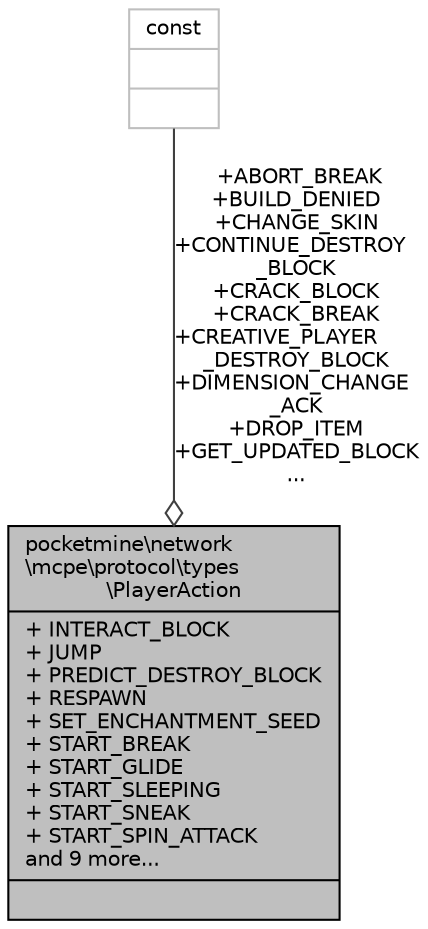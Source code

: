digraph "pocketmine\network\mcpe\protocol\types\PlayerAction"
{
 // INTERACTIVE_SVG=YES
 // LATEX_PDF_SIZE
  edge [fontname="Helvetica",fontsize="10",labelfontname="Helvetica",labelfontsize="10"];
  node [fontname="Helvetica",fontsize="10",shape=record];
  Node1 [label="{pocketmine\\network\l\\mcpe\\protocol\\types\l\\PlayerAction\n|+ INTERACT_BLOCK\l+ JUMP\l+ PREDICT_DESTROY_BLOCK\l+ RESPAWN\l+ SET_ENCHANTMENT_SEED\l+ START_BREAK\l+ START_GLIDE\l+ START_SLEEPING\l+ START_SNEAK\l+ START_SPIN_ATTACK\land 9 more...\l|}",height=0.2,width=0.4,color="black", fillcolor="grey75", style="filled", fontcolor="black",tooltip=" "];
  Node2 -> Node1 [color="grey25",fontsize="10",style="solid",label=" +ABORT_BREAK\n+BUILD_DENIED\n+CHANGE_SKIN\n+CONTINUE_DESTROY\l_BLOCK\n+CRACK_BLOCK\n+CRACK_BREAK\n+CREATIVE_PLAYER\l_DESTROY_BLOCK\n+DIMENSION_CHANGE\l_ACK\n+DROP_ITEM\n+GET_UPDATED_BLOCK\n..." ,arrowhead="odiamond",fontname="Helvetica"];
  Node2 [label="{const\n||}",height=0.2,width=0.4,color="grey75", fillcolor="white", style="filled",tooltip=" "];
}
